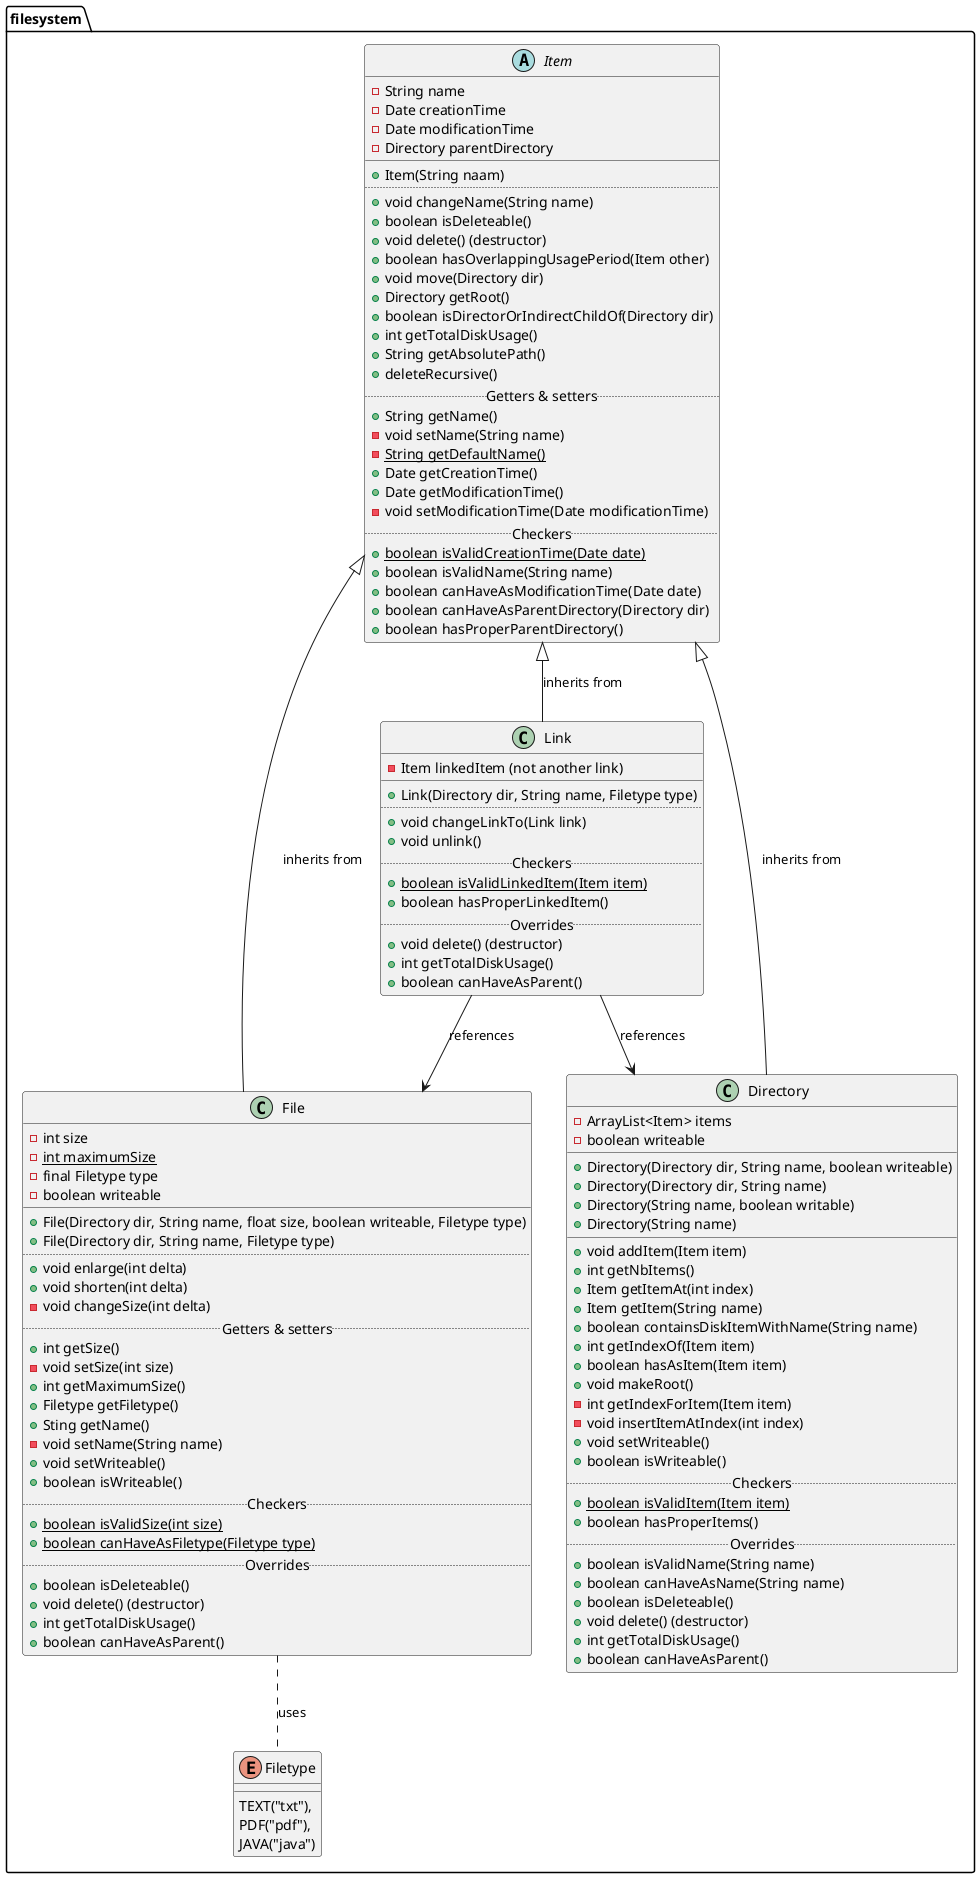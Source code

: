 @startuml

package filesystem {

abstract Item {
    - String name
    - Date creationTime
    - Date modificationTime
    - Directory parentDirectory
__
    + Item(String naam)
..
    + void changeName(String name)
    + boolean isDeleteable()
    + void delete() (destructor)
    + boolean hasOverlappingUsagePeriod(Item other)
    + void move(Directory dir)
    + Directory getRoot()
    + boolean isDirectorOrIndirectChildOf(Directory dir)
    + int getTotalDiskUsage()
    + String getAbsolutePath()
    + deleteRecursive()
..Getters & setters..
    + String getName()
    - void setName(String name)
    - {static} String getDefaultName()
    + Date getCreationTime()
    + Date getModificationTime()
    - void setModificationTime(Date modificationTime)
..Checkers..
    + {static} boolean isValidCreationTime(Date date)
    + boolean isValidName(String name)
    + boolean canHaveAsModificationTime(Date date)
    + boolean canHaveAsParentDirectory(Directory dir)
    + boolean hasProperParentDirectory()
}

class File {
    - int size
    - {static} int maximumSize
    - final Filetype type
    - boolean writeable
__
    + File(Directory dir, String name, float size, boolean writeable, Filetype type)
    + File(Directory dir, String name, Filetype type)
..
    + void enlarge(int delta)
    + void shorten(int delta)
    - void changeSize(int delta)
..Getters & setters..
    + int getSize()
    - void setSize(int size)
    + int getMaximumSize()
    + Filetype getFiletype()
    + Sting getName()
    - void setName(String name)
    + void setWriteable()
    + boolean isWriteable()
..Checkers..
    + {static} boolean isValidSize(int size)
    + {static} boolean canHaveAsFiletype(Filetype type)
..Overrides..
    + boolean isDeleteable()
    + void delete() (destructor)
    + int getTotalDiskUsage()
    + boolean canHaveAsParent()
}

enum Filetype {
    TEXT("txt"),
    PDF("pdf"),
    JAVA("java")
}

class Directory {
    - ArrayList<Item> items
    - boolean writeable
__
    + Directory(Directory dir, String name, boolean writeable)
    + Directory(Directory dir, String name)
    + Directory(String name, boolean writable)
    + Directory(String name)
__
    + void addItem(Item item)
    + int getNbItems()
    + Item getItemAt(int index)
    + Item getItem(String name)
    + boolean containsDiskItemWithName(String name)
    + int getIndexOf(Item item)
    + boolean hasAsItem(Item item)
    + void makeRoot()
    - int getIndexForItem(Item item)
    - void insertItemAtIndex(int index)
    + void setWriteable()
    + boolean isWriteable()
..Checkers..
    + {static} boolean isValidItem(Item item)
    + boolean hasProperItems()
.. Overrides ..
    + boolean isValidName(String name)
    + boolean canHaveAsName(String name)
    + boolean isDeleteable()
    + void delete() (destructor)
    + int getTotalDiskUsage()
    + boolean canHaveAsParent()
}

class Link {
    - Item linkedItem (not another link)
__
    + Link(Directory dir, String name, Filetype type)
..
    + void changeLinkTo(Link link)
    + void unlink()
..Checkers..
    + {static} boolean isValidLinkedItem(Item item)
    + boolean hasProperLinkedItem()
..Overrides..
    + void delete() (destructor)
    + int getTotalDiskUsage()
    + boolean canHaveAsParent()
}

Item <|-- Link: inherits from
Item <|-- File: inherits from
Item <|-- Directory: inherits from

File .. Filetype: uses

Link --> File: references
Link --> Directory: references

}

@enduml
